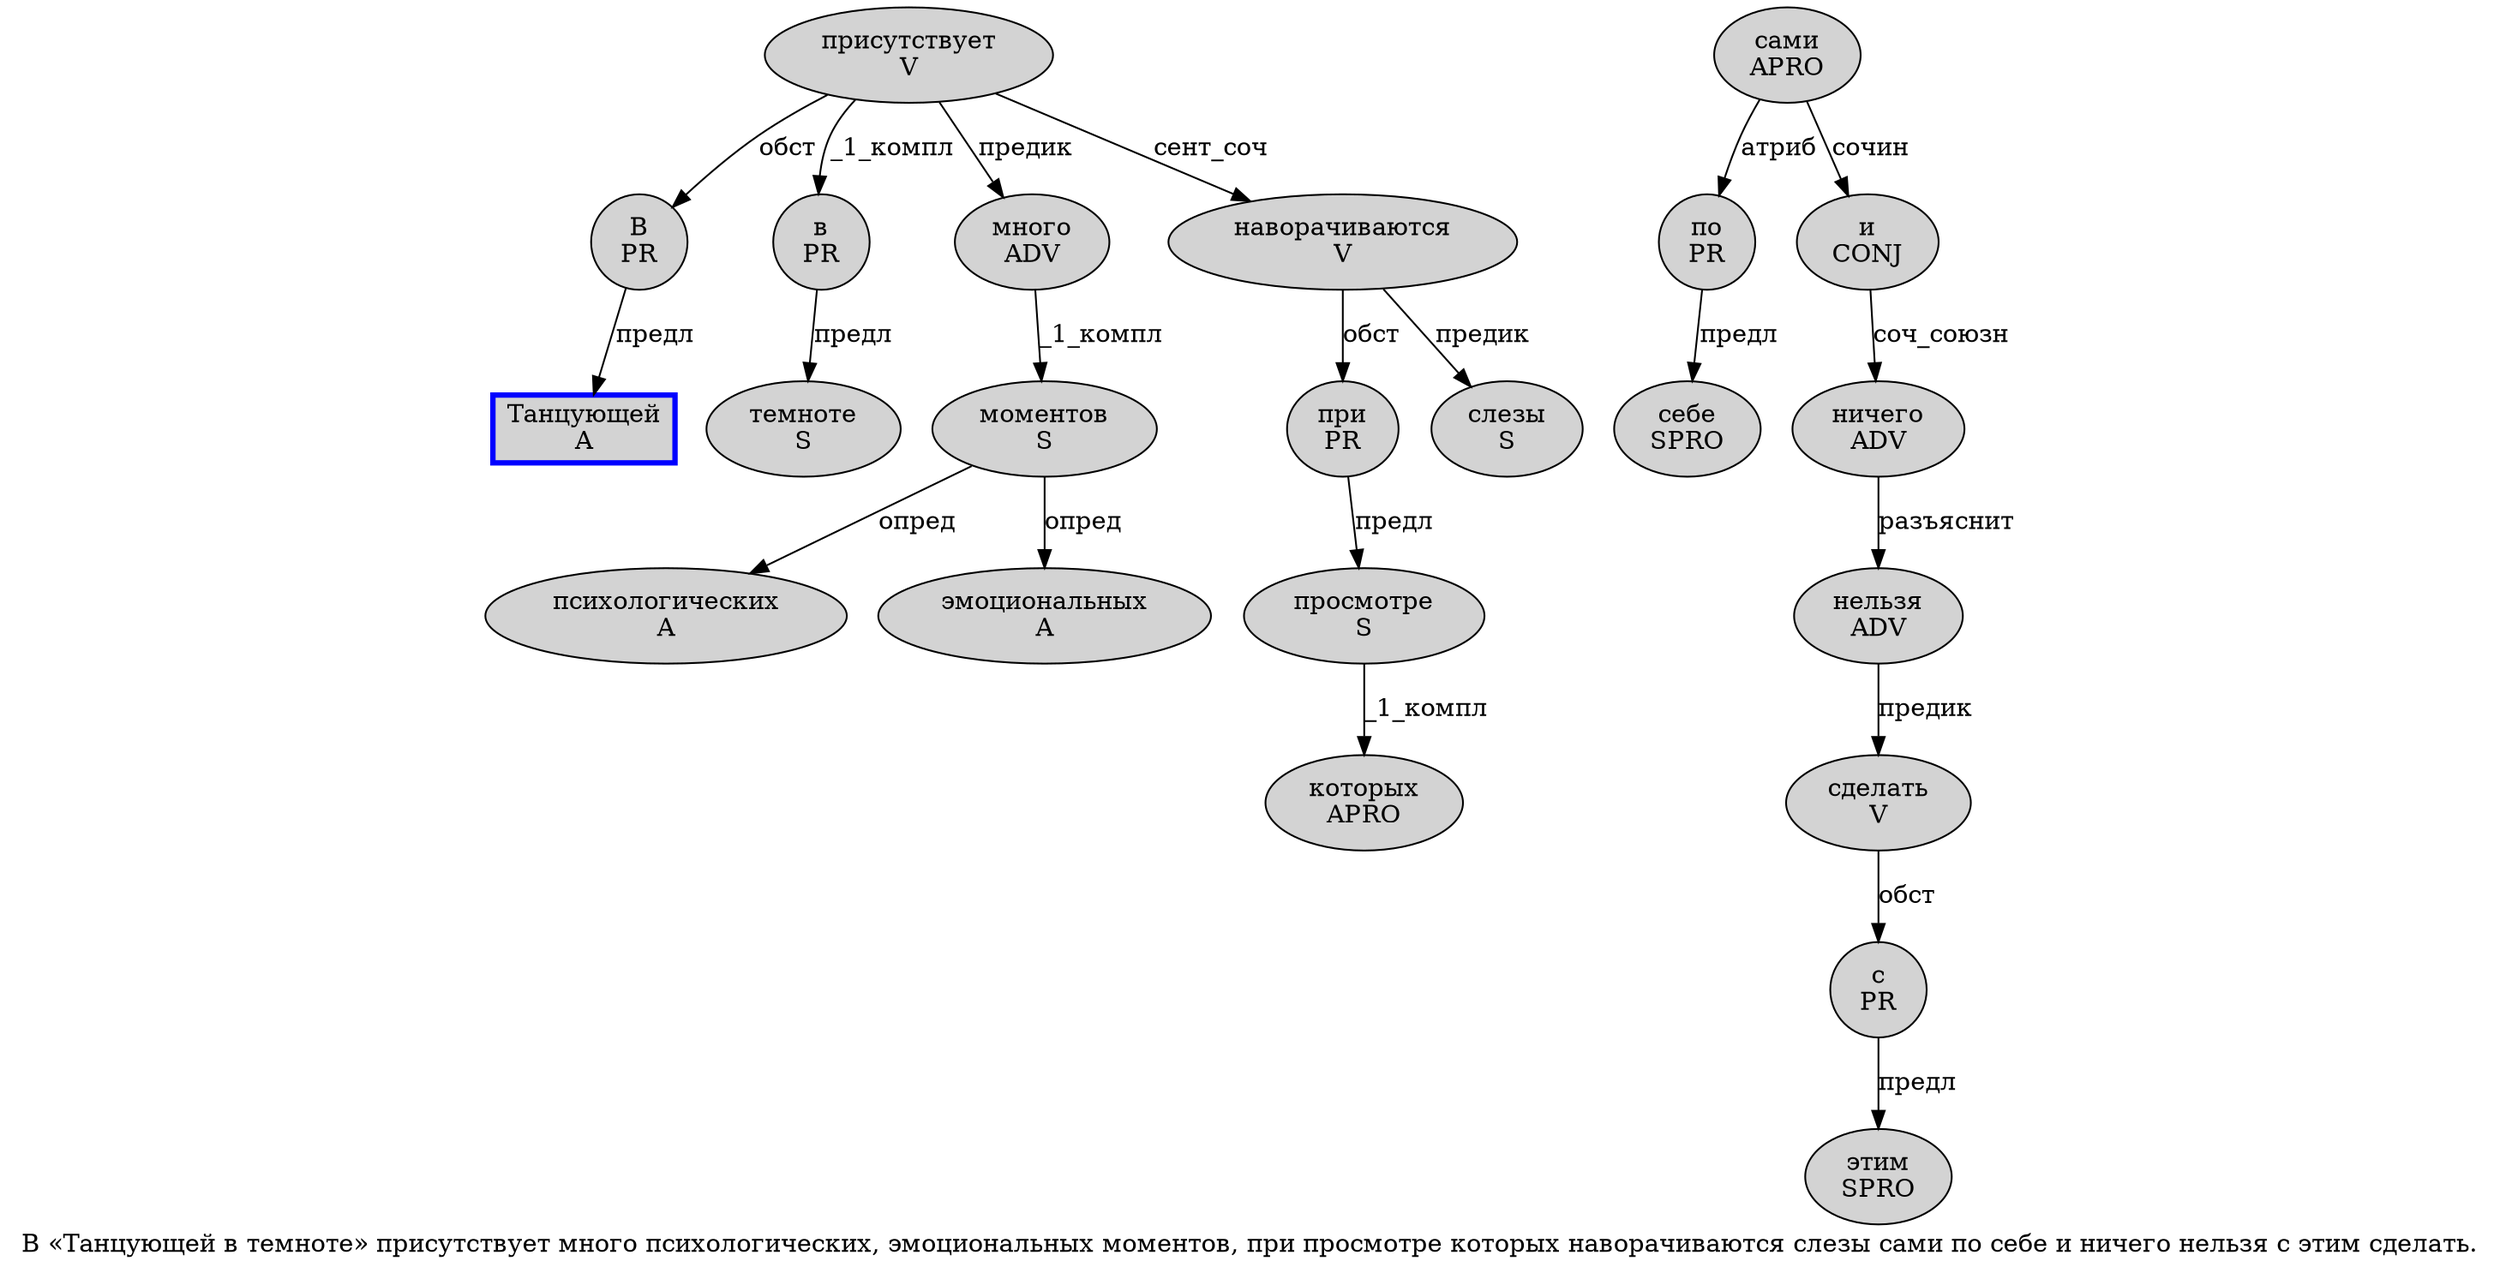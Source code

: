 digraph SENTENCE_744 {
	graph [label="В «Танцующей в темноте» присутствует много психологических, эмоциональных моментов, при просмотре которых наворачиваются слезы сами по себе и ничего нельзя с этим сделать."]
	node [style=filled]
		0 [label="В
PR" color="" fillcolor=lightgray penwidth=1 shape=ellipse]
		2 [label="Танцующей
A" color=blue fillcolor=lightgray penwidth=3 shape=box]
		3 [label="в
PR" color="" fillcolor=lightgray penwidth=1 shape=ellipse]
		4 [label="темноте
S" color="" fillcolor=lightgray penwidth=1 shape=ellipse]
		6 [label="присутствует
V" color="" fillcolor=lightgray penwidth=1 shape=ellipse]
		7 [label="много
ADV" color="" fillcolor=lightgray penwidth=1 shape=ellipse]
		8 [label="психологических
A" color="" fillcolor=lightgray penwidth=1 shape=ellipse]
		10 [label="эмоциональных
A" color="" fillcolor=lightgray penwidth=1 shape=ellipse]
		11 [label="моментов
S" color="" fillcolor=lightgray penwidth=1 shape=ellipse]
		13 [label="при
PR" color="" fillcolor=lightgray penwidth=1 shape=ellipse]
		14 [label="просмотре
S" color="" fillcolor=lightgray penwidth=1 shape=ellipse]
		15 [label="которых
APRO" color="" fillcolor=lightgray penwidth=1 shape=ellipse]
		16 [label="наворачиваются
V" color="" fillcolor=lightgray penwidth=1 shape=ellipse]
		17 [label="слезы
S" color="" fillcolor=lightgray penwidth=1 shape=ellipse]
		18 [label="сами
APRO" color="" fillcolor=lightgray penwidth=1 shape=ellipse]
		19 [label="по
PR" color="" fillcolor=lightgray penwidth=1 shape=ellipse]
		20 [label="себе
SPRO" color="" fillcolor=lightgray penwidth=1 shape=ellipse]
		21 [label="и
CONJ" color="" fillcolor=lightgray penwidth=1 shape=ellipse]
		22 [label="ничего
ADV" color="" fillcolor=lightgray penwidth=1 shape=ellipse]
		23 [label="нельзя
ADV" color="" fillcolor=lightgray penwidth=1 shape=ellipse]
		24 [label="с
PR" color="" fillcolor=lightgray penwidth=1 shape=ellipse]
		25 [label="этим
SPRO" color="" fillcolor=lightgray penwidth=1 shape=ellipse]
		26 [label="сделать
V" color="" fillcolor=lightgray penwidth=1 shape=ellipse]
			14 -> 15 [label="_1_компл"]
			21 -> 22 [label="соч_союзн"]
			22 -> 23 [label="разъяснит"]
			0 -> 2 [label="предл"]
			19 -> 20 [label="предл"]
			24 -> 25 [label="предл"]
			16 -> 13 [label="обст"]
			16 -> 17 [label="предик"]
			18 -> 19 [label="атриб"]
			18 -> 21 [label="сочин"]
			13 -> 14 [label="предл"]
			11 -> 8 [label="опред"]
			11 -> 10 [label="опред"]
			3 -> 4 [label="предл"]
			26 -> 24 [label="обст"]
			7 -> 11 [label="_1_компл"]
			6 -> 0 [label="обст"]
			6 -> 3 [label="_1_компл"]
			6 -> 7 [label="предик"]
			6 -> 16 [label="сент_соч"]
			23 -> 26 [label="предик"]
}